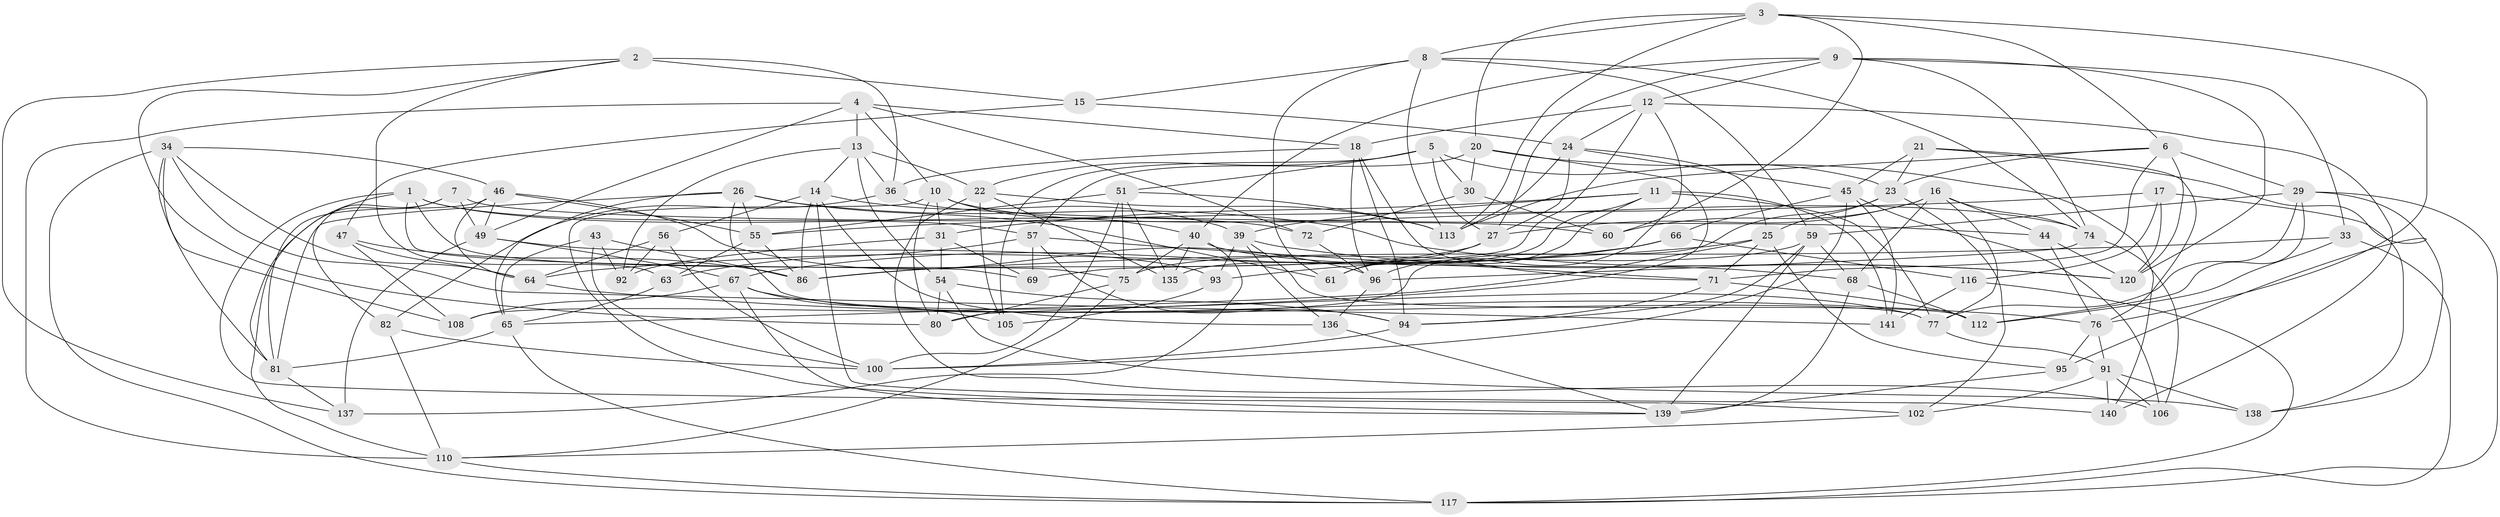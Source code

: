 // Generated by graph-tools (version 1.1) at 2025/52/02/27/25 19:52:34]
// undirected, 89 vertices, 232 edges
graph export_dot {
graph [start="1"]
  node [color=gray90,style=filled];
  1 [super="+121"];
  2 [super="+103"];
  3 [super="+132"];
  4 [super="+48"];
  5 [super="+50"];
  6 [super="+19"];
  7;
  8 [super="+32"];
  9 [super="+114"];
  10 [super="+41"];
  11 [super="+53"];
  12 [super="+73"];
  13 [super="+79"];
  14 [super="+144"];
  15;
  16 [super="+62"];
  17;
  18 [super="+38"];
  20 [super="+104"];
  21;
  22 [super="+134"];
  23 [super="+78"];
  24 [super="+111"];
  25 [super="+90"];
  26 [super="+142"];
  27 [super="+28"];
  29 [super="+37"];
  30;
  31 [super="+35"];
  33;
  34 [super="+85"];
  36 [super="+119"];
  39 [super="+83"];
  40 [super="+42"];
  43;
  44;
  45 [super="+88"];
  46 [super="+143"];
  47;
  49 [super="+98"];
  51 [super="+52"];
  54 [super="+58"];
  55 [super="+97"];
  56;
  57 [super="+70"];
  59 [super="+115"];
  60;
  61;
  63;
  64 [super="+89"];
  65 [super="+131"];
  66;
  67 [super="+84"];
  68 [super="+145"];
  69;
  71 [super="+101"];
  72;
  74 [super="+118"];
  75 [super="+87"];
  76 [super="+109"];
  77 [super="+124"];
  80 [super="+123"];
  81 [super="+122"];
  82;
  86 [super="+107"];
  91 [super="+99"];
  92;
  93;
  94 [super="+126"];
  95;
  96 [super="+129"];
  100 [super="+128"];
  102;
  105;
  106;
  108;
  110 [super="+125"];
  112 [super="+133"];
  113 [super="+147"];
  116;
  117 [super="+127"];
  120 [super="+130"];
  135;
  136;
  137;
  138;
  139 [super="+146"];
  140;
  141;
  1 -- 102;
  1 -- 69;
  1 -- 57;
  1 -- 72;
  1 -- 81;
  1 -- 75;
  2 -- 137;
  2 -- 63;
  2 -- 36 [weight=2];
  2 -- 80;
  2 -- 15;
  3 -- 76;
  3 -- 60;
  3 -- 113;
  3 -- 20;
  3 -- 6;
  3 -- 8;
  4 -- 10;
  4 -- 72;
  4 -- 110;
  4 -- 18;
  4 -- 49;
  4 -- 13;
  5 -- 30;
  5 -- 105;
  5 -- 23;
  5 -- 51;
  5 -- 22;
  5 -- 27;
  6 -- 71;
  6 -- 120;
  6 -- 23;
  6 -- 113;
  6 -- 29;
  7 -- 60;
  7 -- 82;
  7 -- 49;
  7 -- 110;
  8 -- 59;
  8 -- 61;
  8 -- 113;
  8 -- 74;
  8 -- 15;
  9 -- 74;
  9 -- 27;
  9 -- 33;
  9 -- 40;
  9 -- 12;
  9 -- 120;
  10 -- 40;
  10 -- 139;
  10 -- 80;
  10 -- 31;
  10 -- 74;
  11 -- 77;
  11 -- 61;
  11 -- 141;
  11 -- 135;
  11 -- 31;
  11 -- 39;
  12 -- 24;
  12 -- 140;
  12 -- 69;
  12 -- 18;
  12 -- 96;
  13 -- 22;
  13 -- 14;
  13 -- 36;
  13 -- 54;
  13 -- 92;
  14 -- 56;
  14 -- 136;
  14 -- 140;
  14 -- 86;
  14 -- 39;
  15 -- 24;
  15 -- 47;
  16 -- 27;
  16 -- 60;
  16 -- 44;
  16 -- 74;
  16 -- 68;
  16 -- 77;
  17 -- 116;
  17 -- 55;
  17 -- 138;
  17 -- 120;
  18 -- 36;
  18 -- 94;
  18 -- 71;
  18 -- 96;
  20 -- 30;
  20 -- 80 [weight=2];
  20 -- 140;
  20 -- 57;
  21 -- 95;
  21 -- 45;
  21 -- 76;
  21 -- 23;
  22 -- 113;
  22 -- 106;
  22 -- 105;
  22 -- 135;
  23 -- 102;
  23 -- 25;
  23 -- 108;
  24 -- 45;
  24 -- 25;
  24 -- 113;
  24 -- 27;
  25 -- 65;
  25 -- 95;
  25 -- 71;
  25 -- 64;
  26 -- 81;
  26 -- 55;
  26 -- 77;
  26 -- 120;
  26 -- 65;
  26 -- 61;
  27 -- 61;
  27 -- 86;
  29 -- 77;
  29 -- 112;
  29 -- 138;
  29 -- 117;
  29 -- 59;
  30 -- 60;
  30 -- 72;
  31 -- 54 [weight=2];
  31 -- 69;
  31 -- 92;
  33 -- 86;
  33 -- 117;
  33 -- 112;
  34 -- 81;
  34 -- 117;
  34 -- 141;
  34 -- 108;
  34 -- 46;
  34 -- 64;
  36 -- 82;
  36 -- 44;
  39 -- 120;
  39 -- 136;
  39 -- 93;
  39 -- 112;
  40 -- 137;
  40 -- 68;
  40 -- 135;
  40 -- 75;
  43 -- 92;
  43 -- 100;
  43 -- 86;
  43 -- 65;
  44 -- 120;
  44 -- 76;
  45 -- 106;
  45 -- 66;
  45 -- 141;
  45 -- 100;
  46 -- 64;
  46 -- 96;
  46 -- 81;
  46 -- 55;
  46 -- 49;
  47 -- 108;
  47 -- 86;
  47 -- 64;
  49 -- 93;
  49 -- 137;
  49 -- 67;
  51 -- 100;
  51 -- 135;
  51 -- 113;
  51 -- 75;
  51 -- 55;
  54 -- 94;
  54 -- 80;
  54 -- 138;
  55 -- 63;
  55 -- 86;
  56 -- 100;
  56 -- 92;
  56 -- 64;
  57 -- 69;
  57 -- 63;
  57 -- 94;
  57 -- 71;
  59 -- 75;
  59 -- 139;
  59 -- 94;
  59 -- 68;
  63 -- 65;
  64 -- 76;
  65 -- 81;
  65 -- 117;
  66 -- 93;
  66 -- 67;
  66 -- 116;
  67 -- 108;
  67 -- 105;
  67 -- 139;
  67 -- 77;
  68 -- 112 [weight=2];
  68 -- 139;
  71 -- 112;
  71 -- 94;
  72 -- 96;
  74 -- 96;
  74 -- 106;
  75 -- 110;
  75 -- 80;
  76 -- 95;
  76 -- 91;
  77 -- 91;
  81 -- 137;
  82 -- 110;
  82 -- 100;
  91 -- 102;
  91 -- 106;
  91 -- 140;
  91 -- 138;
  93 -- 105;
  94 -- 100;
  95 -- 139;
  96 -- 136;
  102 -- 110;
  110 -- 117;
  116 -- 117;
  116 -- 141;
  136 -- 139;
}
